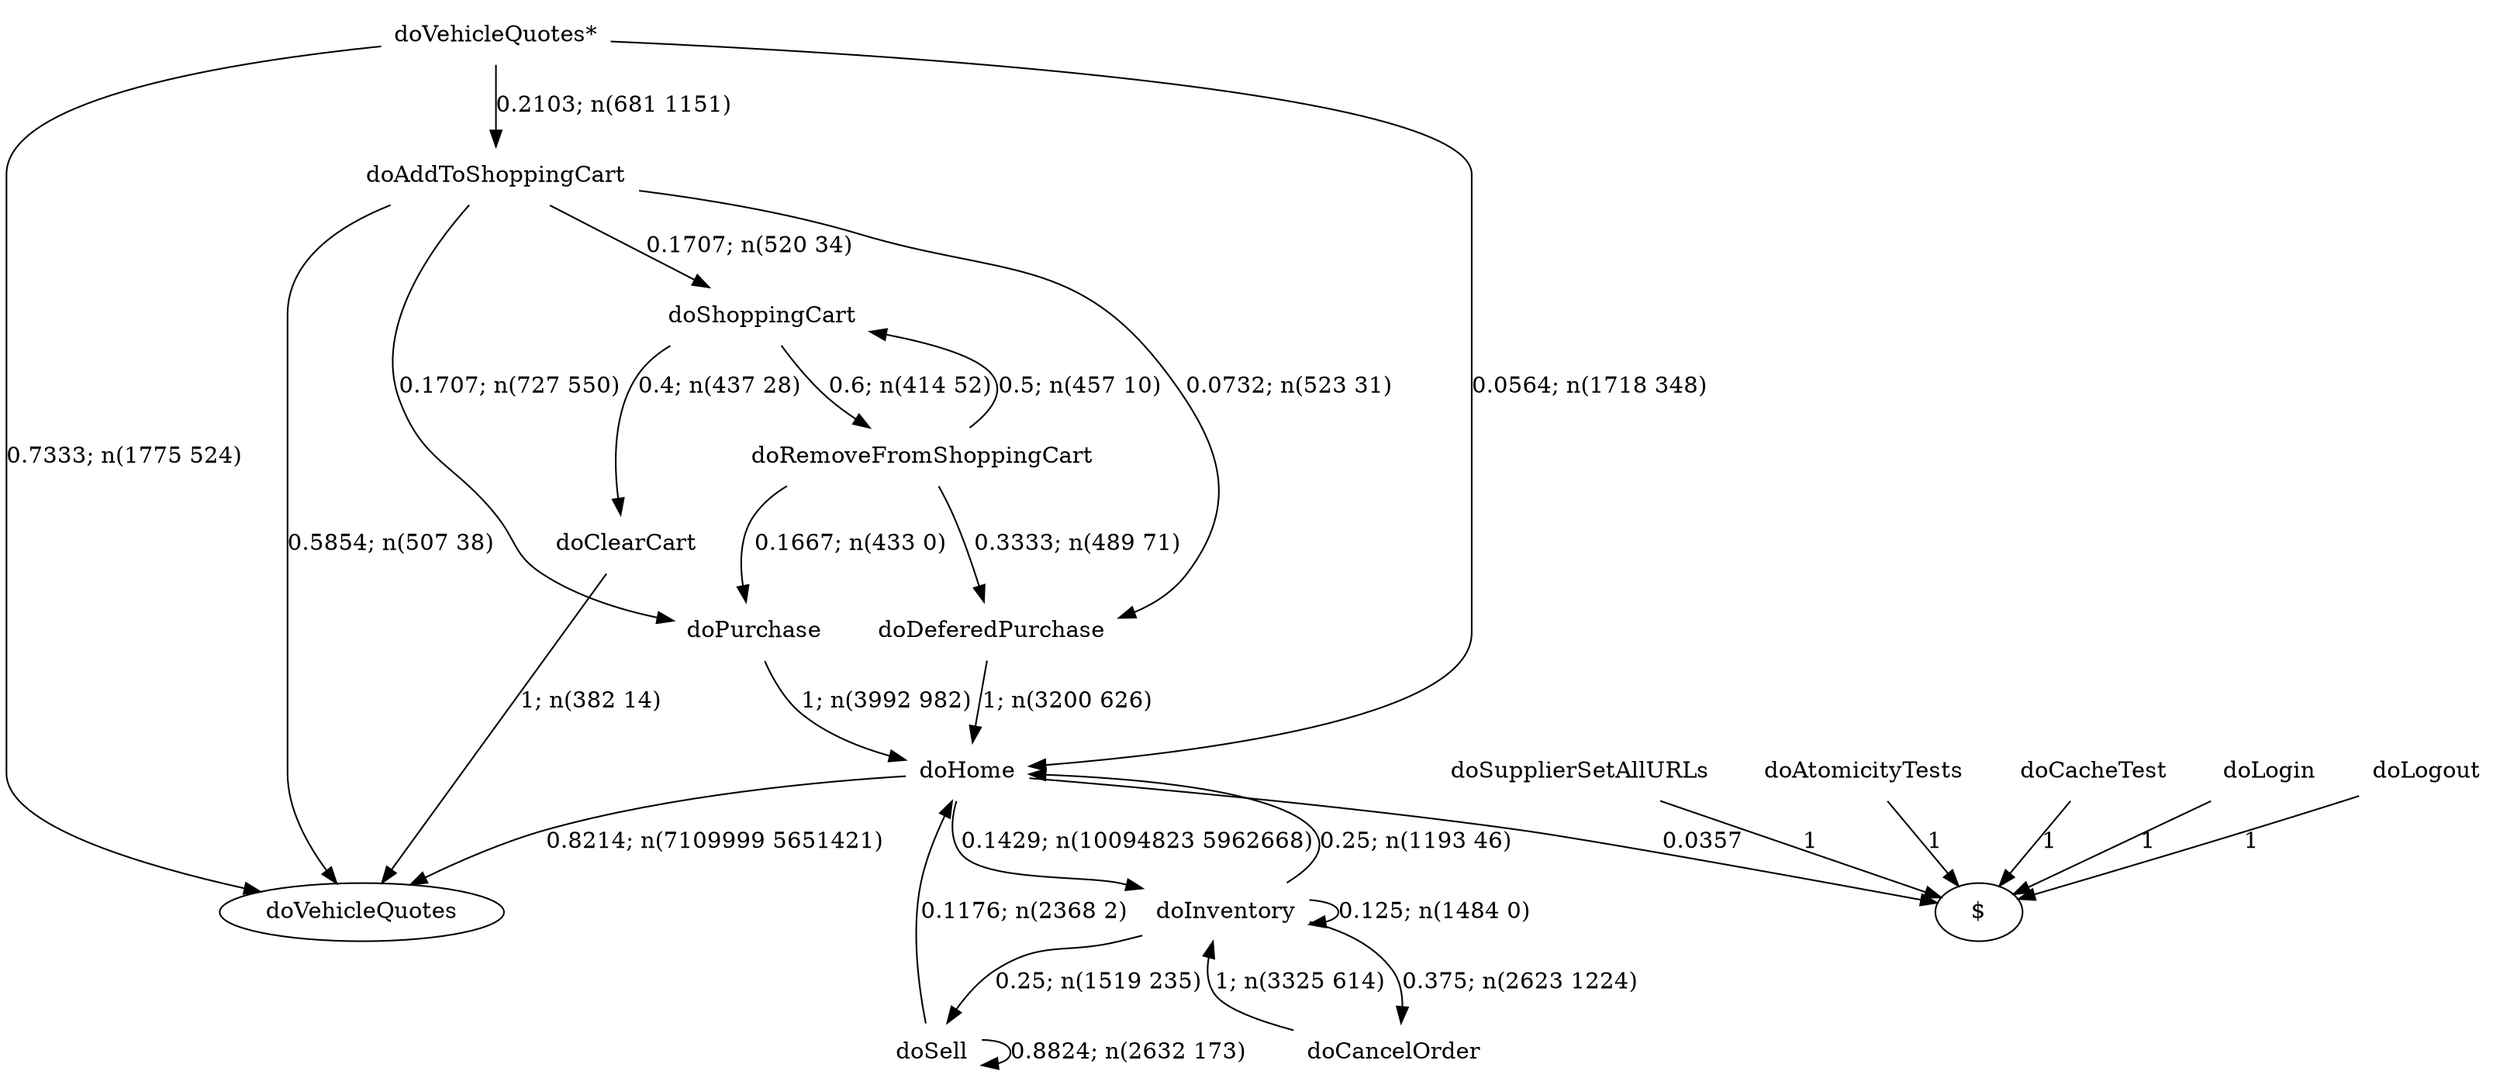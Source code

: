 digraph G {"doVehicleQuotes*" [label="doVehicleQuotes*",shape=none];"doSupplierSetAllURLs" [label="doSupplierSetAllURLs",shape=none];"doAtomicityTests" [label="doAtomicityTests",shape=none];"doCacheTest" [label="doCacheTest",shape=none];"doLogin" [label="doLogin",shape=none];"doAddToShoppingCart" [label="doAddToShoppingCart",shape=none];"doDeferedPurchase" [label="doDeferedPurchase",shape=none];"doHome" [label="doHome",shape=none];"doShoppingCart" [label="doShoppingCart",shape=none];"doClearCart" [label="doClearCart",shape=none];"doPurchase" [label="doPurchase",shape=none];"doInventory" [label="doInventory",shape=none];"doSell" [label="doSell",shape=none];"doLogout" [label="doLogout",shape=none];"doCancelOrder" [label="doCancelOrder",shape=none];"doRemoveFromShoppingCart" [label="doRemoveFromShoppingCart",shape=none];"doVehicleQuotes*"->"doVehicleQuotes" [style=solid,label="0.7333; n(1775 524)"];"doVehicleQuotes*"->"doAddToShoppingCart" [style=solid,label="0.2103; n(681 1151)"];"doVehicleQuotes*"->"doHome" [style=solid,label="0.0564; n(1718 348)"];"doSupplierSetAllURLs"->"$" [style=solid,label="1"];"doAtomicityTests"->"$" [style=solid,label="1"];"doCacheTest"->"$" [style=solid,label="1"];"doLogin"->"$" [style=solid,label="1"];"doAddToShoppingCart"->"doVehicleQuotes" [style=solid,label="0.5854; n(507 38)"];"doAddToShoppingCart"->"doDeferedPurchase" [style=solid,label="0.0732; n(523 31)"];"doAddToShoppingCart"->"doShoppingCart" [style=solid,label="0.1707; n(520 34)"];"doAddToShoppingCart"->"doPurchase" [style=solid,label="0.1707; n(727 550)"];"doDeferedPurchase"->"doHome" [style=solid,label="1; n(3200 626)"];"doHome"->"doVehicleQuotes" [style=solid,label="0.8214; n(7109999 5651421)"];"doHome"->"doInventory" [style=solid,label="0.1429; n(10094823 5962668)"];"doHome"->"$" [style=solid,label="0.0357"];"doShoppingCart"->"doClearCart" [style=solid,label="0.4; n(437 28)"];"doShoppingCart"->"doRemoveFromShoppingCart" [style=solid,label="0.6; n(414 52)"];"doClearCart"->"doVehicleQuotes" [style=solid,label="1; n(382 14)"];"doPurchase"->"doHome" [style=solid,label="1; n(3992 982)"];"doInventory"->"doHome" [style=solid,label="0.25; n(1193 46)"];"doInventory"->"doInventory" [style=solid,label="0.125; n(1484 0)"];"doInventory"->"doSell" [style=solid,label="0.25; n(1519 235)"];"doInventory"->"doCancelOrder" [style=solid,label="0.375; n(2623 1224)"];"doSell"->"doHome" [style=solid,label="0.1176; n(2368 2)"];"doSell"->"doSell" [style=solid,label="0.8824; n(2632 173)"];"doLogout"->"$" [style=solid,label="1"];"doCancelOrder"->"doInventory" [style=solid,label="1; n(3325 614)"];"doRemoveFromShoppingCart"->"doDeferedPurchase" [style=solid,label="0.3333; n(489 71)"];"doRemoveFromShoppingCart"->"doShoppingCart" [style=solid,label="0.5; n(457 10)"];"doRemoveFromShoppingCart"->"doPurchase" [style=solid,label="0.1667; n(433 0)"];}